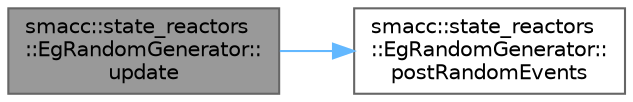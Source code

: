 digraph "smacc::state_reactors::EgRandomGenerator::update"
{
 // LATEX_PDF_SIZE
  bgcolor="transparent";
  edge [fontname=Helvetica,fontsize=10,labelfontname=Helvetica,labelfontsize=10];
  node [fontname=Helvetica,fontsize=10,shape=box,height=0.2,width=0.4];
  rankdir="LR";
  Node1 [label="smacc::state_reactors\l::EgRandomGenerator::\lupdate",height=0.2,width=0.4,color="gray40", fillcolor="grey60", style="filled", fontcolor="black",tooltip=" "];
  Node1 -> Node2 [color="steelblue1",style="solid"];
  Node2 [label="smacc::state_reactors\l::EgRandomGenerator::\lpostRandomEvents",height=0.2,width=0.4,color="grey40", fillcolor="white", style="filled",URL="$classsmacc_1_1state__reactors_1_1EgRandomGenerator.html#ab570c2d1a3e70adb8cfacfcd9000715e",tooltip=" "];
}
